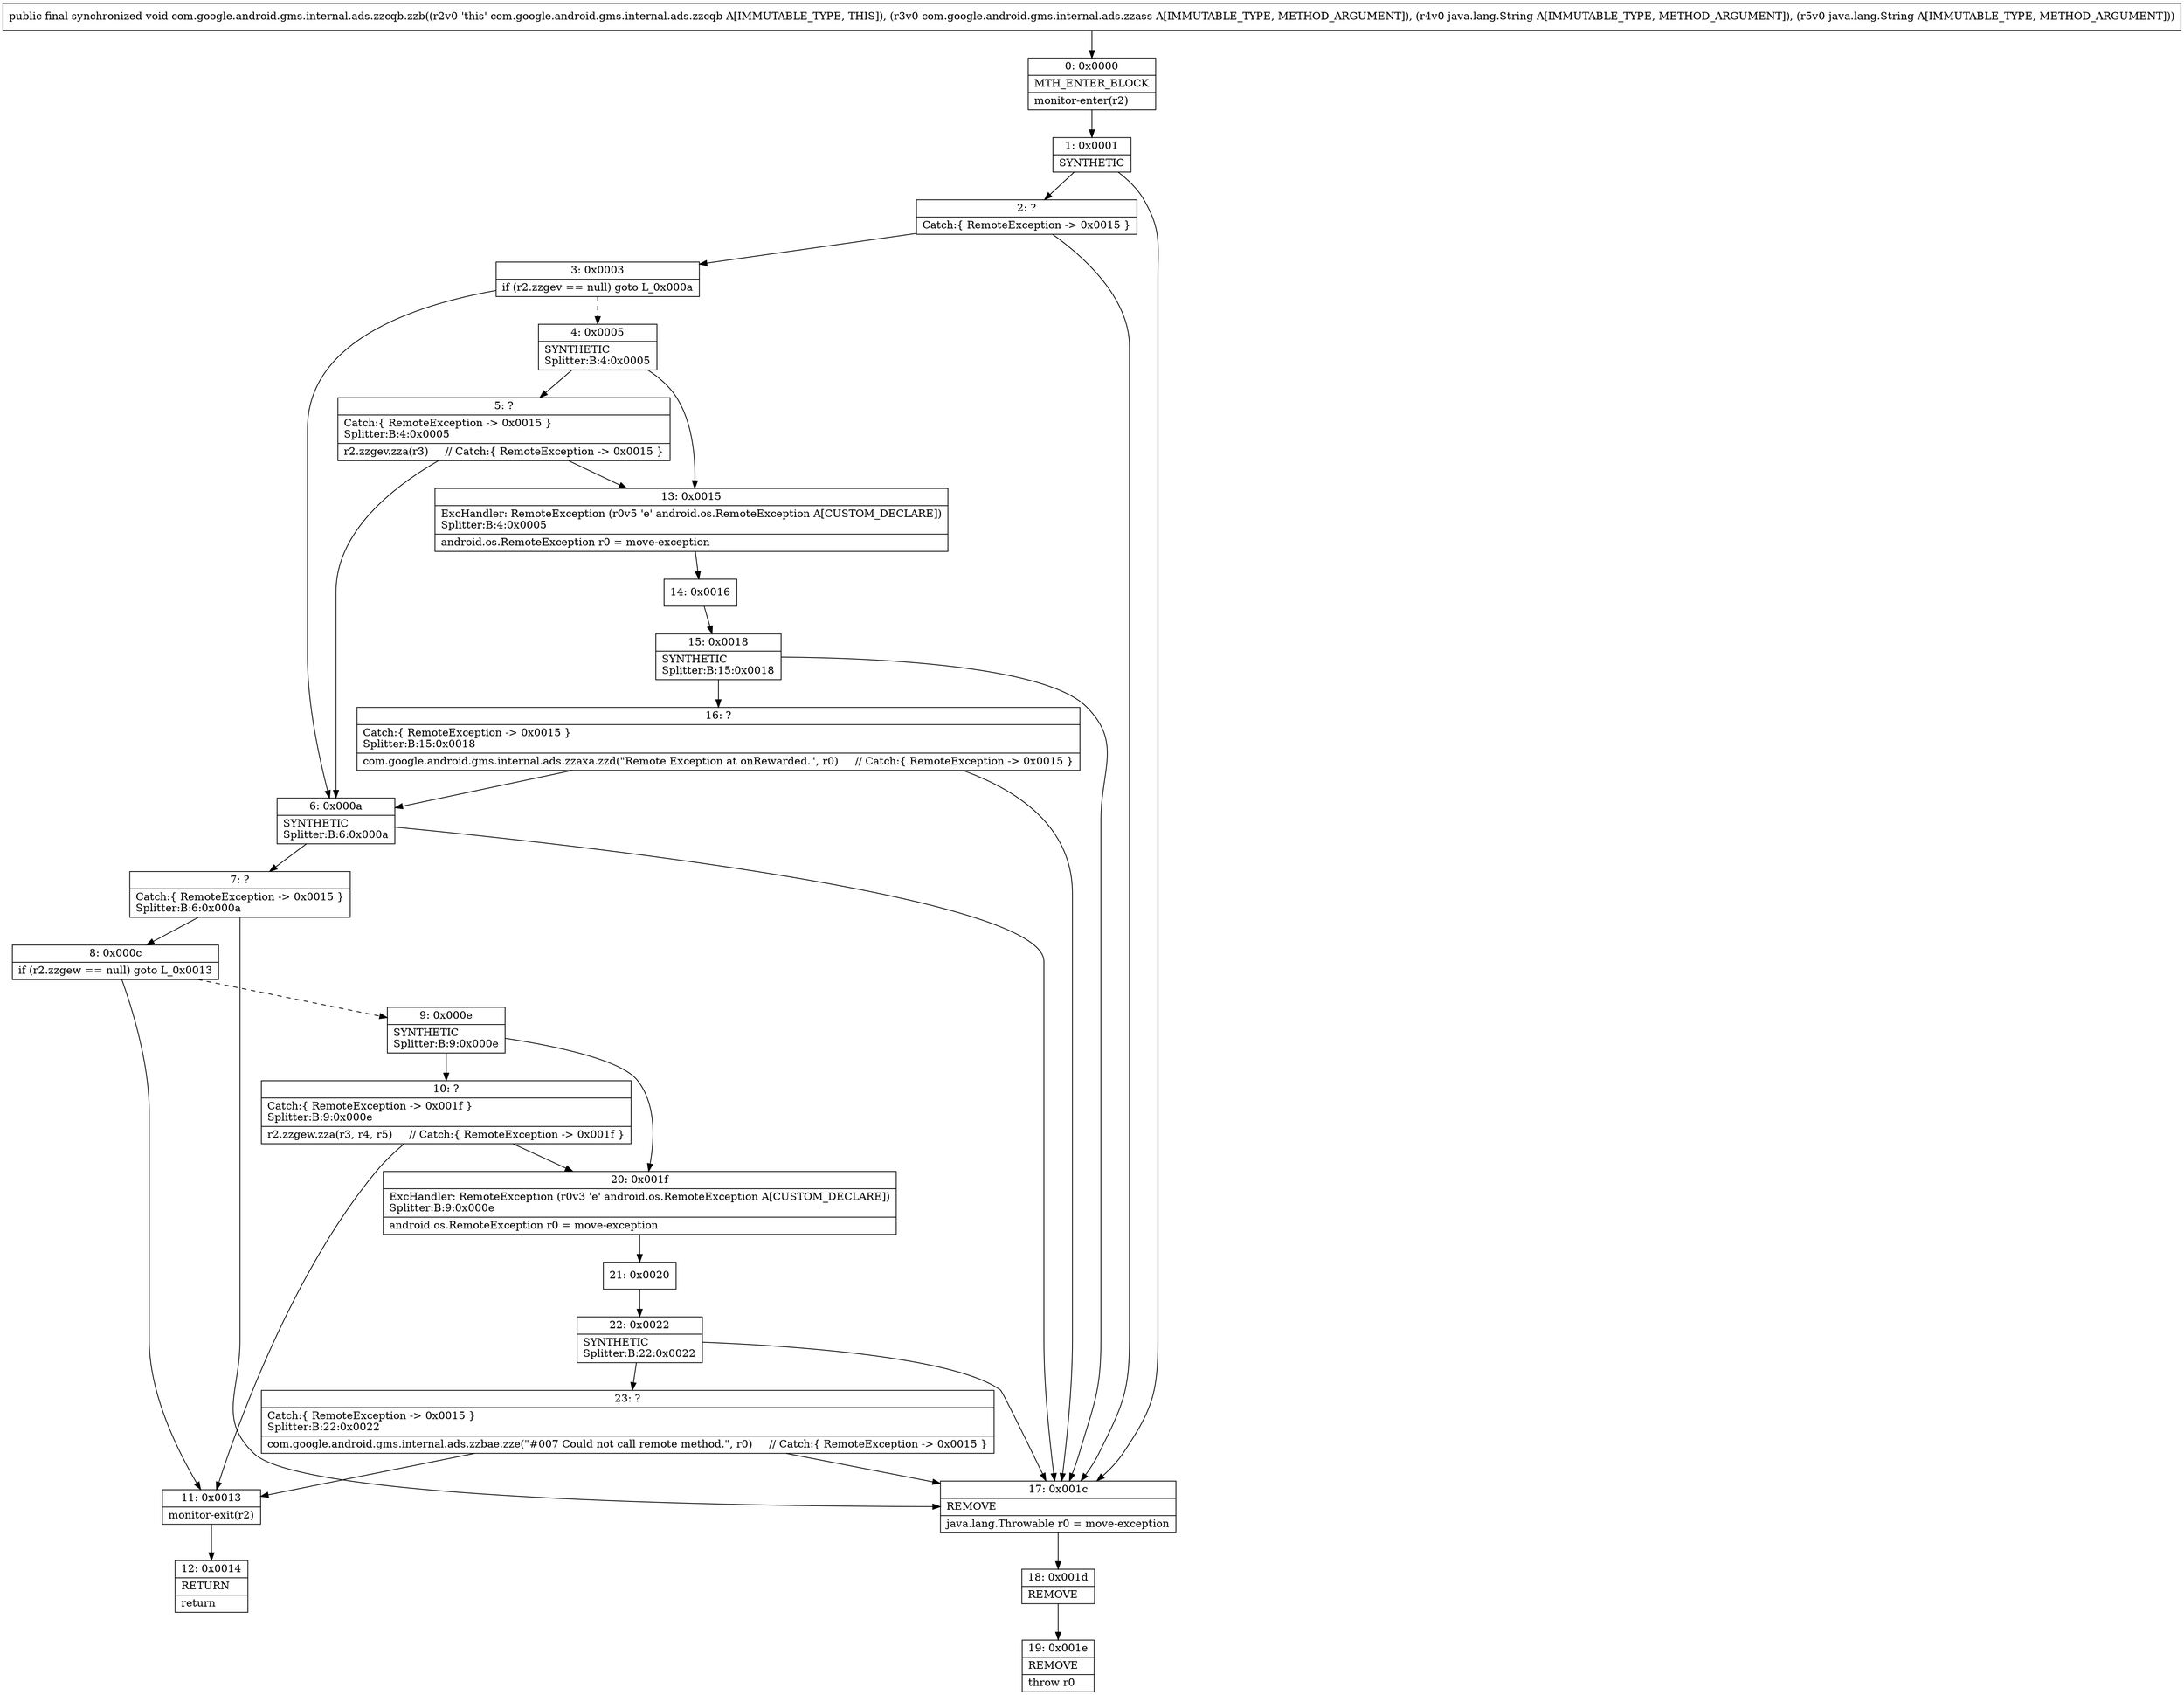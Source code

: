 digraph "CFG forcom.google.android.gms.internal.ads.zzcqb.zzb(Lcom\/google\/android\/gms\/internal\/ads\/zzass;Ljava\/lang\/String;Ljava\/lang\/String;)V" {
Node_0 [shape=record,label="{0\:\ 0x0000|MTH_ENTER_BLOCK\l|monitor\-enter(r2)\l}"];
Node_1 [shape=record,label="{1\:\ 0x0001|SYNTHETIC\l}"];
Node_2 [shape=record,label="{2\:\ ?|Catch:\{ RemoteException \-\> 0x0015 \}\l}"];
Node_3 [shape=record,label="{3\:\ 0x0003|if (r2.zzgev == null) goto L_0x000a\l}"];
Node_4 [shape=record,label="{4\:\ 0x0005|SYNTHETIC\lSplitter:B:4:0x0005\l}"];
Node_5 [shape=record,label="{5\:\ ?|Catch:\{ RemoteException \-\> 0x0015 \}\lSplitter:B:4:0x0005\l|r2.zzgev.zza(r3)     \/\/ Catch:\{ RemoteException \-\> 0x0015 \}\l}"];
Node_6 [shape=record,label="{6\:\ 0x000a|SYNTHETIC\lSplitter:B:6:0x000a\l}"];
Node_7 [shape=record,label="{7\:\ ?|Catch:\{ RemoteException \-\> 0x0015 \}\lSplitter:B:6:0x000a\l}"];
Node_8 [shape=record,label="{8\:\ 0x000c|if (r2.zzgew == null) goto L_0x0013\l}"];
Node_9 [shape=record,label="{9\:\ 0x000e|SYNTHETIC\lSplitter:B:9:0x000e\l}"];
Node_10 [shape=record,label="{10\:\ ?|Catch:\{ RemoteException \-\> 0x001f \}\lSplitter:B:9:0x000e\l|r2.zzgew.zza(r3, r4, r5)     \/\/ Catch:\{ RemoteException \-\> 0x001f \}\l}"];
Node_11 [shape=record,label="{11\:\ 0x0013|monitor\-exit(r2)\l}"];
Node_12 [shape=record,label="{12\:\ 0x0014|RETURN\l|return\l}"];
Node_13 [shape=record,label="{13\:\ 0x0015|ExcHandler: RemoteException (r0v5 'e' android.os.RemoteException A[CUSTOM_DECLARE])\lSplitter:B:4:0x0005\l|android.os.RemoteException r0 = move\-exception\l}"];
Node_14 [shape=record,label="{14\:\ 0x0016}"];
Node_15 [shape=record,label="{15\:\ 0x0018|SYNTHETIC\lSplitter:B:15:0x0018\l}"];
Node_16 [shape=record,label="{16\:\ ?|Catch:\{ RemoteException \-\> 0x0015 \}\lSplitter:B:15:0x0018\l|com.google.android.gms.internal.ads.zzaxa.zzd(\"Remote Exception at onRewarded.\", r0)     \/\/ Catch:\{ RemoteException \-\> 0x0015 \}\l}"];
Node_17 [shape=record,label="{17\:\ 0x001c|REMOVE\l|java.lang.Throwable r0 = move\-exception\l}"];
Node_18 [shape=record,label="{18\:\ 0x001d|REMOVE\l}"];
Node_19 [shape=record,label="{19\:\ 0x001e|REMOVE\l|throw r0\l}"];
Node_20 [shape=record,label="{20\:\ 0x001f|ExcHandler: RemoteException (r0v3 'e' android.os.RemoteException A[CUSTOM_DECLARE])\lSplitter:B:9:0x000e\l|android.os.RemoteException r0 = move\-exception\l}"];
Node_21 [shape=record,label="{21\:\ 0x0020}"];
Node_22 [shape=record,label="{22\:\ 0x0022|SYNTHETIC\lSplitter:B:22:0x0022\l}"];
Node_23 [shape=record,label="{23\:\ ?|Catch:\{ RemoteException \-\> 0x0015 \}\lSplitter:B:22:0x0022\l|com.google.android.gms.internal.ads.zzbae.zze(\"#007 Could not call remote method.\", r0)     \/\/ Catch:\{ RemoteException \-\> 0x0015 \}\l}"];
MethodNode[shape=record,label="{public final synchronized void com.google.android.gms.internal.ads.zzcqb.zzb((r2v0 'this' com.google.android.gms.internal.ads.zzcqb A[IMMUTABLE_TYPE, THIS]), (r3v0 com.google.android.gms.internal.ads.zzass A[IMMUTABLE_TYPE, METHOD_ARGUMENT]), (r4v0 java.lang.String A[IMMUTABLE_TYPE, METHOD_ARGUMENT]), (r5v0 java.lang.String A[IMMUTABLE_TYPE, METHOD_ARGUMENT])) }"];
MethodNode -> Node_0;
Node_0 -> Node_1;
Node_1 -> Node_2;
Node_1 -> Node_17;
Node_2 -> Node_3;
Node_2 -> Node_17;
Node_3 -> Node_4[style=dashed];
Node_3 -> Node_6;
Node_4 -> Node_5;
Node_4 -> Node_13;
Node_5 -> Node_6;
Node_5 -> Node_13;
Node_6 -> Node_7;
Node_6 -> Node_17;
Node_7 -> Node_8;
Node_7 -> Node_17;
Node_8 -> Node_9[style=dashed];
Node_8 -> Node_11;
Node_9 -> Node_10;
Node_9 -> Node_20;
Node_10 -> Node_11;
Node_10 -> Node_20;
Node_11 -> Node_12;
Node_13 -> Node_14;
Node_14 -> Node_15;
Node_15 -> Node_16;
Node_15 -> Node_17;
Node_16 -> Node_17;
Node_16 -> Node_6;
Node_17 -> Node_18;
Node_18 -> Node_19;
Node_20 -> Node_21;
Node_21 -> Node_22;
Node_22 -> Node_23;
Node_22 -> Node_17;
Node_23 -> Node_17;
Node_23 -> Node_11;
}

